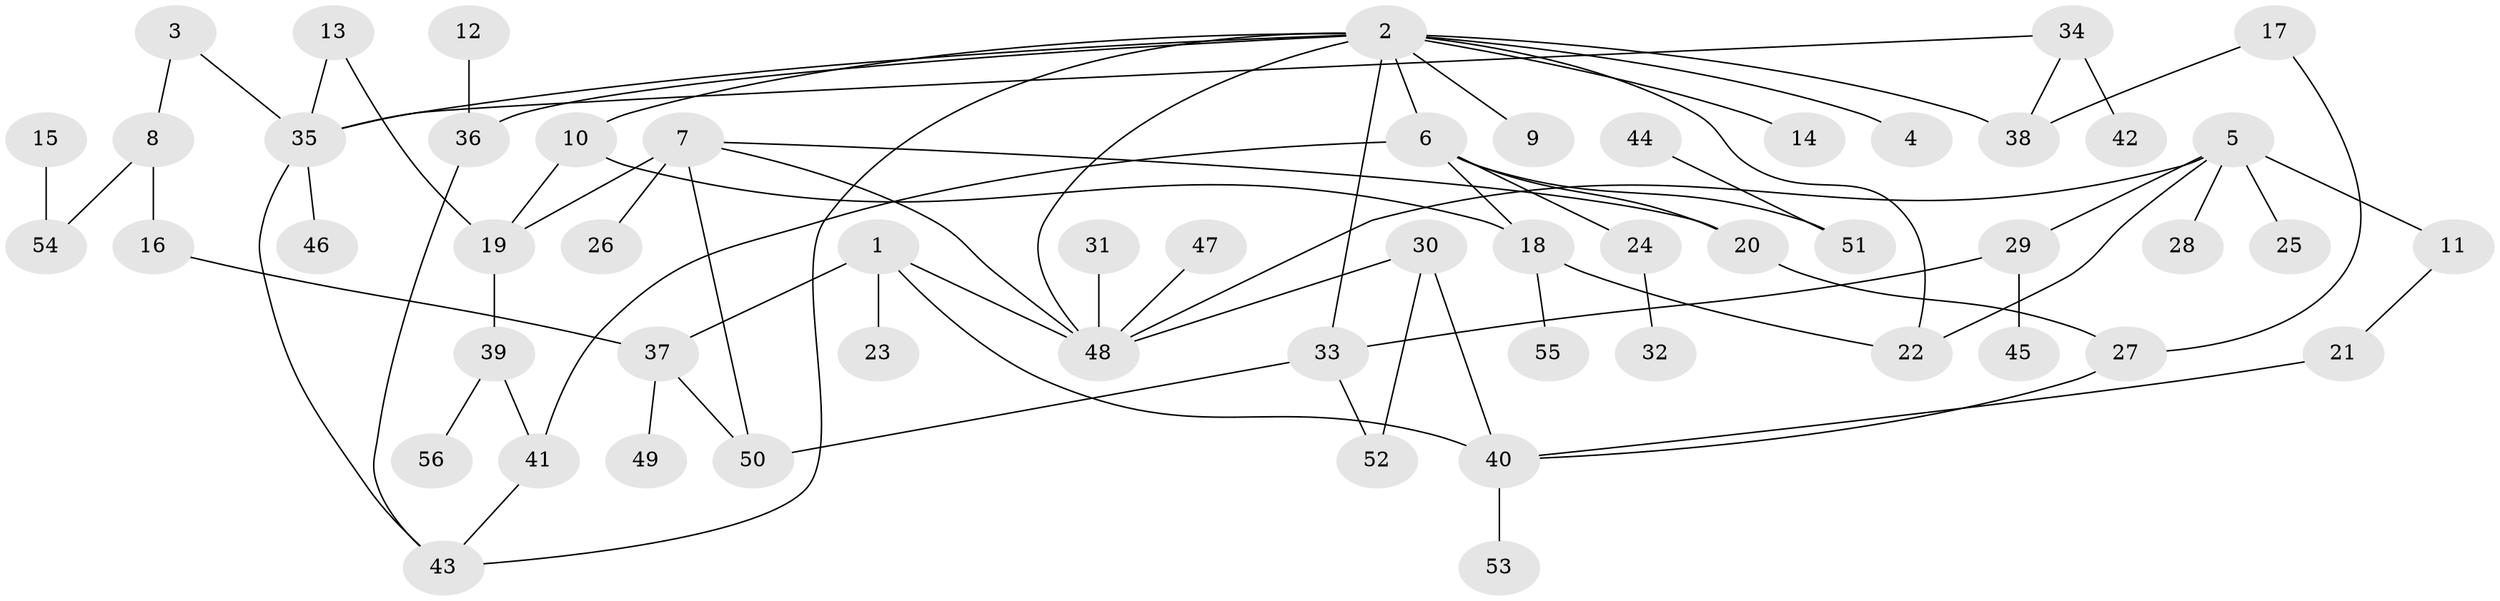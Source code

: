 // original degree distribution, {5: 0.05357142857142857, 8: 0.008928571428571428, 6: 0.03571428571428571, 4: 0.08928571428571429, 3: 0.16071428571428573, 2: 0.33035714285714285, 1: 0.32142857142857145}
// Generated by graph-tools (version 1.1) at 2025/25/03/09/25 03:25:33]
// undirected, 56 vertices, 75 edges
graph export_dot {
graph [start="1"]
  node [color=gray90,style=filled];
  1;
  2;
  3;
  4;
  5;
  6;
  7;
  8;
  9;
  10;
  11;
  12;
  13;
  14;
  15;
  16;
  17;
  18;
  19;
  20;
  21;
  22;
  23;
  24;
  25;
  26;
  27;
  28;
  29;
  30;
  31;
  32;
  33;
  34;
  35;
  36;
  37;
  38;
  39;
  40;
  41;
  42;
  43;
  44;
  45;
  46;
  47;
  48;
  49;
  50;
  51;
  52;
  53;
  54;
  55;
  56;
  1 -- 23 [weight=1.0];
  1 -- 37 [weight=1.0];
  1 -- 40 [weight=1.0];
  1 -- 48 [weight=1.0];
  2 -- 4 [weight=1.0];
  2 -- 6 [weight=1.0];
  2 -- 9 [weight=1.0];
  2 -- 10 [weight=1.0];
  2 -- 14 [weight=1.0];
  2 -- 22 [weight=1.0];
  2 -- 33 [weight=1.0];
  2 -- 35 [weight=1.0];
  2 -- 36 [weight=1.0];
  2 -- 38 [weight=1.0];
  2 -- 43 [weight=1.0];
  2 -- 48 [weight=1.0];
  3 -- 8 [weight=1.0];
  3 -- 35 [weight=1.0];
  5 -- 11 [weight=1.0];
  5 -- 22 [weight=1.0];
  5 -- 25 [weight=1.0];
  5 -- 28 [weight=1.0];
  5 -- 29 [weight=2.0];
  5 -- 48 [weight=1.0];
  6 -- 18 [weight=1.0];
  6 -- 20 [weight=1.0];
  6 -- 24 [weight=1.0];
  6 -- 41 [weight=1.0];
  6 -- 51 [weight=1.0];
  7 -- 19 [weight=1.0];
  7 -- 20 [weight=1.0];
  7 -- 26 [weight=1.0];
  7 -- 48 [weight=1.0];
  7 -- 50 [weight=1.0];
  8 -- 16 [weight=1.0];
  8 -- 54 [weight=1.0];
  10 -- 18 [weight=1.0];
  10 -- 19 [weight=1.0];
  11 -- 21 [weight=1.0];
  12 -- 36 [weight=1.0];
  13 -- 19 [weight=1.0];
  13 -- 35 [weight=1.0];
  15 -- 54 [weight=1.0];
  16 -- 37 [weight=1.0];
  17 -- 27 [weight=1.0];
  17 -- 38 [weight=1.0];
  18 -- 22 [weight=1.0];
  18 -- 55 [weight=1.0];
  19 -- 39 [weight=1.0];
  20 -- 27 [weight=1.0];
  21 -- 40 [weight=1.0];
  24 -- 32 [weight=1.0];
  27 -- 40 [weight=1.0];
  29 -- 33 [weight=1.0];
  29 -- 45 [weight=1.0];
  30 -- 40 [weight=1.0];
  30 -- 48 [weight=1.0];
  30 -- 52 [weight=1.0];
  31 -- 48 [weight=1.0];
  33 -- 50 [weight=1.0];
  33 -- 52 [weight=1.0];
  34 -- 35 [weight=1.0];
  34 -- 38 [weight=1.0];
  34 -- 42 [weight=2.0];
  35 -- 43 [weight=1.0];
  35 -- 46 [weight=1.0];
  36 -- 43 [weight=1.0];
  37 -- 49 [weight=1.0];
  37 -- 50 [weight=1.0];
  39 -- 41 [weight=1.0];
  39 -- 56 [weight=1.0];
  40 -- 53 [weight=1.0];
  41 -- 43 [weight=1.0];
  44 -- 51 [weight=1.0];
  47 -- 48 [weight=1.0];
}
